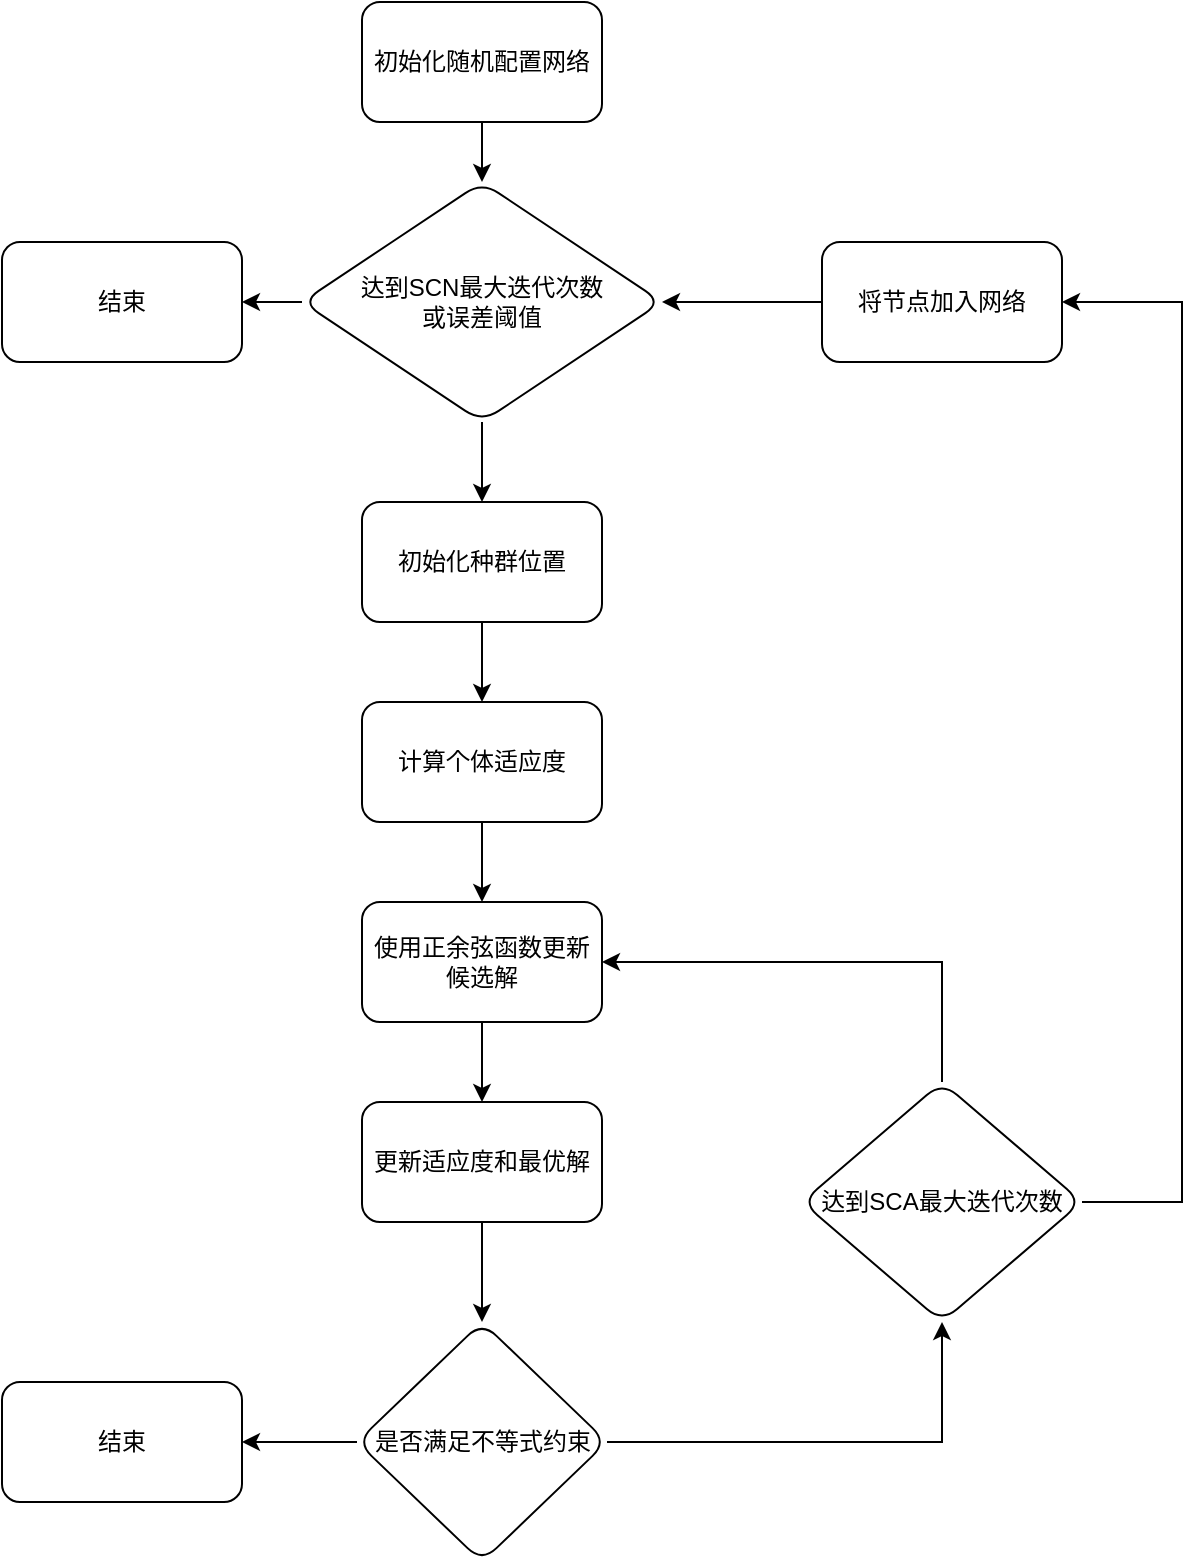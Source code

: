 <mxfile version="21.4.0" type="github">
  <diagram name="第 1 页" id="-gMaRvMxoEYFehouByGR">
    <mxGraphModel dx="980" dy="776" grid="1" gridSize="10" guides="1" tooltips="1" connect="1" arrows="1" fold="1" page="1" pageScale="1" pageWidth="827" pageHeight="1169" math="0" shadow="0">
      <root>
        <mxCell id="0" />
        <mxCell id="1" parent="0" />
        <mxCell id="0GGinekkQ6M6HEJnRW7u-3" value="" style="edgeStyle=orthogonalEdgeStyle;rounded=0;orthogonalLoop=1;jettySize=auto;html=1;" edge="1" parent="1" source="0GGinekkQ6M6HEJnRW7u-1" target="0GGinekkQ6M6HEJnRW7u-2">
          <mxGeometry relative="1" as="geometry" />
        </mxCell>
        <mxCell id="0GGinekkQ6M6HEJnRW7u-1" value="初始化随机配置网络" style="rounded=1;whiteSpace=wrap;html=1;" vertex="1" parent="1">
          <mxGeometry x="250" y="70" width="120" height="60" as="geometry" />
        </mxCell>
        <mxCell id="0GGinekkQ6M6HEJnRW7u-5" value="" style="edgeStyle=orthogonalEdgeStyle;rounded=0;orthogonalLoop=1;jettySize=auto;html=1;" edge="1" parent="1" source="0GGinekkQ6M6HEJnRW7u-2" target="0GGinekkQ6M6HEJnRW7u-4">
          <mxGeometry relative="1" as="geometry" />
        </mxCell>
        <mxCell id="0GGinekkQ6M6HEJnRW7u-25" value="" style="edgeStyle=orthogonalEdgeStyle;rounded=0;orthogonalLoop=1;jettySize=auto;html=1;" edge="1" parent="1" source="0GGinekkQ6M6HEJnRW7u-2" target="0GGinekkQ6M6HEJnRW7u-24">
          <mxGeometry relative="1" as="geometry" />
        </mxCell>
        <mxCell id="0GGinekkQ6M6HEJnRW7u-2" value="达到SCN最大迭代次数&lt;br&gt;或误差阈值" style="rhombus;whiteSpace=wrap;html=1;rounded=1;" vertex="1" parent="1">
          <mxGeometry x="220" y="160" width="180" height="120" as="geometry" />
        </mxCell>
        <mxCell id="0GGinekkQ6M6HEJnRW7u-7" value="" style="edgeStyle=orthogonalEdgeStyle;rounded=0;orthogonalLoop=1;jettySize=auto;html=1;" edge="1" parent="1" source="0GGinekkQ6M6HEJnRW7u-4" target="0GGinekkQ6M6HEJnRW7u-6">
          <mxGeometry relative="1" as="geometry" />
        </mxCell>
        <mxCell id="0GGinekkQ6M6HEJnRW7u-4" value="初始化种群位置" style="whiteSpace=wrap;html=1;rounded=1;" vertex="1" parent="1">
          <mxGeometry x="250" y="320" width="120" height="60" as="geometry" />
        </mxCell>
        <mxCell id="0GGinekkQ6M6HEJnRW7u-9" value="" style="edgeStyle=orthogonalEdgeStyle;rounded=0;orthogonalLoop=1;jettySize=auto;html=1;" edge="1" parent="1" source="0GGinekkQ6M6HEJnRW7u-6" target="0GGinekkQ6M6HEJnRW7u-8">
          <mxGeometry relative="1" as="geometry" />
        </mxCell>
        <mxCell id="0GGinekkQ6M6HEJnRW7u-6" value="计算个体适应度" style="whiteSpace=wrap;html=1;rounded=1;" vertex="1" parent="1">
          <mxGeometry x="250" y="420" width="120" height="60" as="geometry" />
        </mxCell>
        <mxCell id="0GGinekkQ6M6HEJnRW7u-11" value="" style="edgeStyle=orthogonalEdgeStyle;rounded=0;orthogonalLoop=1;jettySize=auto;html=1;" edge="1" parent="1" source="0GGinekkQ6M6HEJnRW7u-8" target="0GGinekkQ6M6HEJnRW7u-10">
          <mxGeometry relative="1" as="geometry" />
        </mxCell>
        <mxCell id="0GGinekkQ6M6HEJnRW7u-8" value="使用正余弦函数更新候选解" style="whiteSpace=wrap;html=1;rounded=1;" vertex="1" parent="1">
          <mxGeometry x="250" y="520" width="120" height="60" as="geometry" />
        </mxCell>
        <mxCell id="0GGinekkQ6M6HEJnRW7u-16" value="" style="edgeStyle=orthogonalEdgeStyle;rounded=0;orthogonalLoop=1;jettySize=auto;html=1;" edge="1" parent="1" source="0GGinekkQ6M6HEJnRW7u-10" target="0GGinekkQ6M6HEJnRW7u-15">
          <mxGeometry relative="1" as="geometry" />
        </mxCell>
        <mxCell id="0GGinekkQ6M6HEJnRW7u-10" value="更新适应度和最优解" style="whiteSpace=wrap;html=1;rounded=1;" vertex="1" parent="1">
          <mxGeometry x="250" y="620" width="120" height="60" as="geometry" />
        </mxCell>
        <mxCell id="0GGinekkQ6M6HEJnRW7u-14" style="edgeStyle=orthogonalEdgeStyle;rounded=0;orthogonalLoop=1;jettySize=auto;html=1;entryX=1;entryY=0.5;entryDx=0;entryDy=0;exitX=0.5;exitY=0;exitDx=0;exitDy=0;" edge="1" parent="1" source="0GGinekkQ6M6HEJnRW7u-12" target="0GGinekkQ6M6HEJnRW7u-8">
          <mxGeometry relative="1" as="geometry">
            <mxPoint x="500" y="730" as="sourcePoint" />
            <Array as="points">
              <mxPoint x="540" y="550" />
            </Array>
          </mxGeometry>
        </mxCell>
        <mxCell id="0GGinekkQ6M6HEJnRW7u-22" style="edgeStyle=orthogonalEdgeStyle;rounded=0;orthogonalLoop=1;jettySize=auto;html=1;entryX=1;entryY=0.5;entryDx=0;entryDy=0;" edge="1" parent="1" source="0GGinekkQ6M6HEJnRW7u-12" target="0GGinekkQ6M6HEJnRW7u-21">
          <mxGeometry relative="1" as="geometry">
            <Array as="points">
              <mxPoint x="660" y="670" />
              <mxPoint x="660" y="220" />
            </Array>
          </mxGeometry>
        </mxCell>
        <mxCell id="0GGinekkQ6M6HEJnRW7u-12" value="达到SCA最大迭代次数" style="rhombus;whiteSpace=wrap;html=1;rounded=1;" vertex="1" parent="1">
          <mxGeometry x="470" y="610" width="140" height="120" as="geometry" />
        </mxCell>
        <mxCell id="0GGinekkQ6M6HEJnRW7u-17" style="edgeStyle=orthogonalEdgeStyle;rounded=0;orthogonalLoop=1;jettySize=auto;html=1;entryX=0.5;entryY=1;entryDx=0;entryDy=0;" edge="1" parent="1" source="0GGinekkQ6M6HEJnRW7u-15" target="0GGinekkQ6M6HEJnRW7u-12">
          <mxGeometry relative="1" as="geometry" />
        </mxCell>
        <mxCell id="0GGinekkQ6M6HEJnRW7u-19" value="" style="edgeStyle=orthogonalEdgeStyle;rounded=0;orthogonalLoop=1;jettySize=auto;html=1;" edge="1" parent="1" source="0GGinekkQ6M6HEJnRW7u-15" target="0GGinekkQ6M6HEJnRW7u-18">
          <mxGeometry relative="1" as="geometry" />
        </mxCell>
        <mxCell id="0GGinekkQ6M6HEJnRW7u-15" value="是否满足不等式约束" style="rhombus;whiteSpace=wrap;html=1;rounded=1;" vertex="1" parent="1">
          <mxGeometry x="247.5" y="730" width="125" height="120" as="geometry" />
        </mxCell>
        <mxCell id="0GGinekkQ6M6HEJnRW7u-18" value="结束" style="whiteSpace=wrap;html=1;rounded=1;" vertex="1" parent="1">
          <mxGeometry x="70" y="760" width="120" height="60" as="geometry" />
        </mxCell>
        <mxCell id="0GGinekkQ6M6HEJnRW7u-23" style="edgeStyle=orthogonalEdgeStyle;rounded=0;orthogonalLoop=1;jettySize=auto;html=1;entryX=1;entryY=0.5;entryDx=0;entryDy=0;" edge="1" parent="1" source="0GGinekkQ6M6HEJnRW7u-21" target="0GGinekkQ6M6HEJnRW7u-2">
          <mxGeometry relative="1" as="geometry" />
        </mxCell>
        <mxCell id="0GGinekkQ6M6HEJnRW7u-21" value="将节点加入网络" style="whiteSpace=wrap;html=1;rounded=1;" vertex="1" parent="1">
          <mxGeometry x="480" y="190" width="120" height="60" as="geometry" />
        </mxCell>
        <mxCell id="0GGinekkQ6M6HEJnRW7u-24" value="结束" style="whiteSpace=wrap;html=1;rounded=1;" vertex="1" parent="1">
          <mxGeometry x="70" y="190" width="120" height="60" as="geometry" />
        </mxCell>
      </root>
    </mxGraphModel>
  </diagram>
</mxfile>
